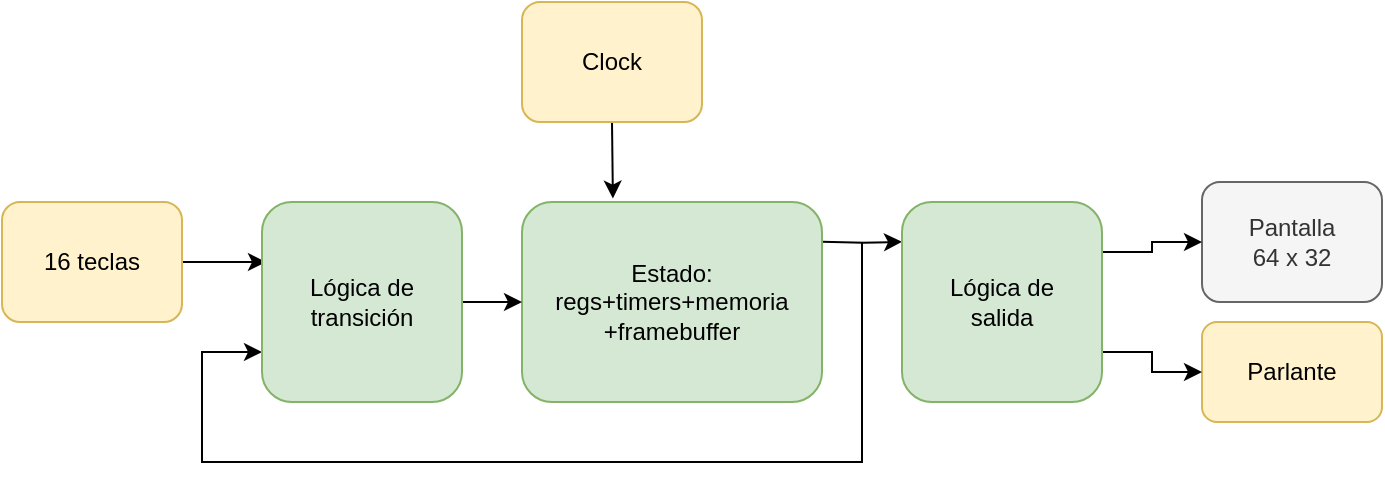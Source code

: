 <mxfile version="21.5.2" type="device">
  <diagram id="qk96bbHJtCQS-nLckJSV" name="Page-1">
    <mxGraphModel dx="819" dy="432" grid="1" gridSize="10" guides="1" tooltips="1" connect="1" arrows="1" fold="1" page="1" pageScale="1" pageWidth="850" pageHeight="1100" background="#ffffff" math="0" shadow="0">
      <root>
        <mxCell id="0" />
        <mxCell id="1" parent="0" />
        <mxCell id="w58P5x5tLVt-YMDUeFDC-7" style="edgeStyle=orthogonalEdgeStyle;rounded=0;orthogonalLoop=1;jettySize=auto;html=1;entryX=0;entryY=0.75;entryDx=0;entryDy=0;" edge="1" parent="1" target="w58P5x5tLVt-YMDUeFDC-3">
          <mxGeometry relative="1" as="geometry">
            <mxPoint x="430" y="180" as="sourcePoint" />
            <Array as="points">
              <mxPoint x="430" y="235" />
              <mxPoint x="430" y="290" />
              <mxPoint x="100" y="290" />
              <mxPoint x="100" y="235" />
            </Array>
          </mxGeometry>
        </mxCell>
        <mxCell id="w58P5x5tLVt-YMDUeFDC-9" style="edgeStyle=orthogonalEdgeStyle;rounded=0;orthogonalLoop=1;jettySize=auto;html=1;exitX=1;exitY=0.25;exitDx=0;exitDy=0;entryX=0;entryY=0.25;entryDx=0;entryDy=0;" edge="1" parent="1">
          <mxGeometry relative="1" as="geometry">
            <mxPoint x="410" y="179.92" as="sourcePoint" />
            <mxPoint x="450" y="179.92" as="targetPoint" />
          </mxGeometry>
        </mxCell>
        <mxCell id="gqFaeBh5zX8QO3zzliL1-8" value="Estado: regs+timers+memoria&lt;br&gt;+framebuffer" style="rounded=1;whiteSpace=wrap;html=1;fillColor=#d5e8d4;strokeColor=#82b366;" parent="1" vertex="1">
          <mxGeometry x="260" y="160" width="150" height="100" as="geometry" />
        </mxCell>
        <mxCell id="gqFaeBh5zX8QO3zzliL1-9" value="Pantalla&lt;br&gt;64 x 32" style="rounded=1;whiteSpace=wrap;html=1;fillColor=#f5f5f5;fontColor=#333333;strokeColor=#666666;" parent="1" vertex="1">
          <mxGeometry x="600" y="150" width="90" height="60" as="geometry" />
        </mxCell>
        <mxCell id="w58P5x5tLVt-YMDUeFDC-4" style="edgeStyle=orthogonalEdgeStyle;rounded=0;orthogonalLoop=1;jettySize=auto;html=1;exitX=0.5;exitY=1;exitDx=0;exitDy=0;entryX=0.303;entryY=-0.017;entryDx=0;entryDy=0;entryPerimeter=0;" edge="1" parent="1" source="gqFaeBh5zX8QO3zzliL1-11" target="gqFaeBh5zX8QO3zzliL1-8">
          <mxGeometry relative="1" as="geometry" />
        </mxCell>
        <mxCell id="gqFaeBh5zX8QO3zzliL1-11" value="Clock" style="rounded=1;whiteSpace=wrap;html=1;fillColor=#fff2cc;strokeColor=#d6b656;" parent="1" vertex="1">
          <mxGeometry x="260" y="60" width="90" height="60" as="geometry" />
        </mxCell>
        <mxCell id="w58P5x5tLVt-YMDUeFDC-6" style="edgeStyle=orthogonalEdgeStyle;rounded=0;orthogonalLoop=1;jettySize=auto;html=1;exitX=1;exitY=0.5;exitDx=0;exitDy=0;entryX=0.02;entryY=0.3;entryDx=0;entryDy=0;entryPerimeter=0;" edge="1" parent="1" source="gqFaeBh5zX8QO3zzliL1-26" target="w58P5x5tLVt-YMDUeFDC-3">
          <mxGeometry relative="1" as="geometry" />
        </mxCell>
        <mxCell id="gqFaeBh5zX8QO3zzliL1-26" value="16 teclas" style="rounded=1;whiteSpace=wrap;html=1;fillColor=#fff2cc;strokeColor=#d6b656;" parent="1" vertex="1">
          <mxGeometry y="160" width="90" height="60" as="geometry" />
        </mxCell>
        <mxCell id="WU0MDvvPuWrCMGKtuMHC-5" value="Parlante" style="rounded=1;whiteSpace=wrap;html=1;fillColor=#fff2cc;strokeColor=#d6b656;" parent="1" vertex="1">
          <mxGeometry x="600" y="220" width="90" height="50" as="geometry" />
        </mxCell>
        <mxCell id="w58P5x5tLVt-YMDUeFDC-5" style="edgeStyle=orthogonalEdgeStyle;rounded=0;orthogonalLoop=1;jettySize=auto;html=1;exitX=1;exitY=0.5;exitDx=0;exitDy=0;entryX=0;entryY=0.5;entryDx=0;entryDy=0;" edge="1" parent="1" source="w58P5x5tLVt-YMDUeFDC-3" target="gqFaeBh5zX8QO3zzliL1-8">
          <mxGeometry relative="1" as="geometry" />
        </mxCell>
        <mxCell id="w58P5x5tLVt-YMDUeFDC-3" value="Lógica de transición" style="rounded=1;whiteSpace=wrap;html=1;fillColor=#d5e8d4;strokeColor=#82b366;" vertex="1" parent="1">
          <mxGeometry x="130" y="160" width="100" height="100" as="geometry" />
        </mxCell>
        <mxCell id="w58P5x5tLVt-YMDUeFDC-10" style="edgeStyle=orthogonalEdgeStyle;rounded=0;orthogonalLoop=1;jettySize=auto;html=1;exitX=1;exitY=0.25;exitDx=0;exitDy=0;entryX=0;entryY=0.5;entryDx=0;entryDy=0;" edge="1" parent="1" source="w58P5x5tLVt-YMDUeFDC-8" target="gqFaeBh5zX8QO3zzliL1-9">
          <mxGeometry relative="1" as="geometry" />
        </mxCell>
        <mxCell id="w58P5x5tLVt-YMDUeFDC-11" style="edgeStyle=orthogonalEdgeStyle;rounded=0;orthogonalLoop=1;jettySize=auto;html=1;exitX=1;exitY=0.75;exitDx=0;exitDy=0;entryX=0;entryY=0.5;entryDx=0;entryDy=0;" edge="1" parent="1" source="w58P5x5tLVt-YMDUeFDC-8" target="WU0MDvvPuWrCMGKtuMHC-5">
          <mxGeometry relative="1" as="geometry" />
        </mxCell>
        <mxCell id="w58P5x5tLVt-YMDUeFDC-8" value="Lógica de&lt;br&gt;salida" style="rounded=1;whiteSpace=wrap;html=1;fillColor=#d5e8d4;strokeColor=#82b366;" vertex="1" parent="1">
          <mxGeometry x="450" y="160" width="100" height="100" as="geometry" />
        </mxCell>
      </root>
    </mxGraphModel>
  </diagram>
</mxfile>
